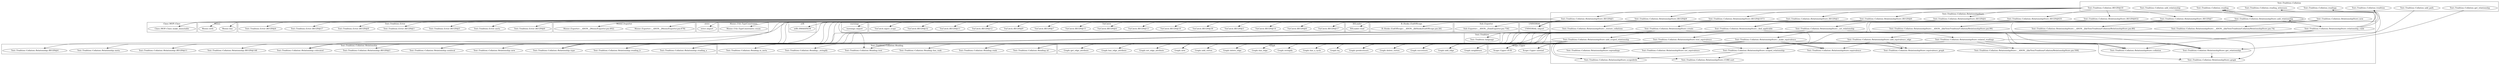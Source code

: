 digraph {
graph [overlap=false]
subgraph cluster_Text_Tradition_Collation {
	label="Text::Tradition::Collation";
	"Text::Tradition::Collation::reading";
	"Text::Tradition::Collation::add_relationship";
	"Text::Tradition::Collation::readings";
	"Text::Tradition::Collation::tradition";
	"Text::Tradition::Collation::reading_witnesses";
	"Text::Tradition::Collation::add_path";
	"Text::Tradition::Collation::get_relationship";
	"Text::Tradition::Collation::BEGIN@10";
}
subgraph cluster_TryCatch {
	label="TryCatch";
	"TryCatch::BEGIN@17";
	"TryCatch::BEGIN@8";
	"TryCatch::BEGIN@14";
	"TryCatch::BEGIN@3";
	"TryCatch::BEGIN@30";
	"TryCatch::BEGIN@10";
	"TryCatch::inject_scope";
	"TryCatch::BEGIN@13";
	"TryCatch::BEGIN@4";
	"TryCatch::BEGIN@15";
	"TryCatch::BEGIN@7";
	"TryCatch::BEGIN@9";
	"TryCatch::BEGIN@12";
	"TryCatch::BEGIN@11";
	"TryCatch::BEGIN@32";
}
subgraph cluster_utf8 {
	label="utf8";
	"utf8::SWASHNEW";
}
subgraph cluster_UNIVERSAL {
	label="UNIVERSAL";
	"UNIVERSAL::import";
}
subgraph cluster_Text_Tradition_Collation_RelationshipStore {
	label="Text::Tradition::Collation::RelationshipStore";
	"Text::Tradition::Collation::RelationshipStore::new";
	"Text::Tradition::Collation::RelationshipStore::scoped_relationship";
	"Text::Tradition::Collation::RelationshipStore::__ANON__[lib/Text/Tradition/Collation/RelationshipStore.pm:99]";
	"Text::Tradition::Collation::RelationshipStore::__ANON__[lib/Text/Tradition/Collation/RelationshipStore.pm:508]";
	"Text::Tradition::Collation::RelationshipStore::add_relationship";
	"Text::Tradition::Collation::RelationshipStore::scopedrels";
	"Text::Tradition::Collation::RelationshipStore::_make_equivalence";
	"Text::Tradition::Collation::RelationshipStore::BEGIN@4";
	"Text::Tradition::Collation::RelationshipStore::__ANON__[lib/Text/Tradition/Collation/RelationshipStore.pm:74]";
	"Text::Tradition::Collation::RelationshipStore::add_scoped_relationship";
	"Text::Tradition::Collation::RelationshipStore::__ANON__[lib/Text/Tradition/Collation/RelationshipStore.pm:80]";
	"Text::Tradition::Collation::RelationshipStore::BEGIN@7";
	"Text::Tradition::Collation::RelationshipStore::_set_relationship";
	"Text::Tradition::Collation::RelationshipStore::eqreadings";
	"Text::Tradition::Collation::RelationshipStore::BEGIN@5";
	"Text::Tradition::Collation::RelationshipStore::_restore_collations";
	"Text::Tradition::Collation::RelationshipStore::BEGIN@1073";
	"Text::Tradition::Collation::RelationshipStore::graph";
	"Text::Tradition::Collation::RelationshipStore::BEGIN@635";
	"Text::Tradition::Collation::RelationshipStore::equivalence_graph";
	"Text::Tradition::Collation::RelationshipStore::add_equivalence_edge";
	"Text::Tradition::Collation::RelationshipStore::equivalence";
	"Text::Tradition::Collation::RelationshipStore::CORE:sort";
	"Text::Tradition::Collation::RelationshipStore::BEGIN@632";
	"Text::Tradition::Collation::RelationshipStore::test_equivalence";
	"Text::Tradition::Collation::RelationshipStore::related_readings";
	"Text::Tradition::Collation::RelationshipStore::relationship_valid";
	"Text::Tradition::Collation::RelationshipStore::_find_applicable";
	"Text::Tradition::Collation::RelationshipStore::collation";
	"Text::Tradition::Collation::RelationshipStore::BEGIN@3";
	"Text::Tradition::Collation::RelationshipStore::set_equivalence";
	"Text::Tradition::Collation::RelationshipStore::BEGIN@6";
	"Text::Tradition::Collation::RelationshipStore::BEGIN@9";
	"Text::Tradition::Collation::RelationshipStore::get_relationship";
	"Text::Tradition::Collation::RelationshipStore::create";
}
subgraph cluster_warnings {
	label="warnings";
	"warnings::import";
}
subgraph cluster_XSLoader {
	label="XSLoader";
	"XSLoader::load";
}
subgraph cluster_Class_MOP_Class {
	label="Class::MOP::Class";
	"Class::MOP::Class::make_immutable";
}
subgraph cluster_Moose {
	label="Moose";
	"Moose::with";
	"Moose::has";
}
subgraph cluster_Text_Tradition {
	label="Text::Tradition";
	"Text::Tradition::language";
}
subgraph cluster_Text_Tradition_Collation_Reading {
	label="Text::Tradition::Collation::Reading";
	"Text::Tradition::Collation::Reading::has_rank";
	"Text::Tradition::Collation::Reading::text";
	"Text::Tradition::Collation::Reading::_stringify";
	"Text::Tradition::Collation::Reading::is_meta";
	"Text::Tradition::Collation::Reading::rank";
	"Text::Tradition::Collation::Reading::id";
}
subgraph cluster_Graph {
	label="Graph";
	"Graph::successors";
	"Graph::get_edge_attribute";
	"Graph::add_vertex";
	"Graph::has_edge_attribute";
	"Graph::delete_vertex";
	"Graph::neighbours";
	"Graph::stringify";
	"Graph::set_edge_attribute";
	"Graph::has_edge";
	"Graph::add_edge";
	"Graph::eq";
	"Graph::predecessors";
	"Graph::delete_edge";
	"Graph::has_a_cycle";
	"Graph::new";
}
subgraph cluster_Text_Tradition_Error {
	label="Text::Tradition::Error";
	"Text::Tradition::Error::BEGIN@6";
	"Text::Tradition::Error::meta";
	"Text::Tradition::Error::BEGIN@5";
	"Text::Tradition::Error::BEGIN@3";
	"Text::Tradition::Error::BEGIN@9";
	"Text::Tradition::Error::BEGIN@17";
	"Text::Tradition::Error::BEGIN@4";
}
subgraph cluster_Moose_Exporter {
	label="Moose::Exporter";
	"Moose::Exporter::__ANON__[Moose/Exporter.pm:492]";
	"Moose::Exporter::__ANON__[Moose/Exporter.pm:678]";
}
subgraph cluster_Moose_Util_TypeConstraints {
	label="Moose::Util::TypeConstraints";
	"Moose::Util::TypeConstraints::enum";
}
subgraph cluster_B_Hooks_EndOfScope {
	label="B::Hooks::EndOfScope";
	"B::Hooks::EndOfScope::__ANON__[B/Hooks/EndOfScope.pm:26]";
}
subgraph cluster_Text_Tradition_Collation_Relationship {
	label="Text::Tradition::Collation::Relationship";
	"Text::Tradition::Collation::Relationship::new";
	"Text::Tradition::Collation::Relationship::nonlocal";
	"Text::Tradition::Collation::Relationship::BEGIN@4";
	"Text::Tradition::Collation::Relationship::type";
	"Text::Tradition::Collation::Relationship::reading_b";
	"Text::Tradition::Collation::Relationship::reading_a";
	"Text::Tradition::Collation::Relationship::meta";
	"Text::Tradition::Collation::Relationship::BEGIN@11";
	"Text::Tradition::Collation::Relationship::BEGIN@148";
	"Text::Tradition::Collation::Relationship::colocated";
	"Text::Tradition::Collation::Relationship::BEGIN@3";
}
subgraph cluster_Scope_Upper {
	label="Scope::Upper";
	"Scope::Upper::unwind";
	"Scope::Upper::SUB";
}
subgraph cluster_Sub_Exporter {
	label="Sub::Exporter";
	"Sub::Exporter::__ANON__[Sub/Exporter.pm:756]";
}
subgraph cluster_strict {
	label="strict";
	"strict::import";
}
"Text::Tradition::Collation::BEGIN@10" -> "Text::Tradition::Collation::RelationshipStore::BEGIN@5";
"Text::Tradition::Collation::RelationshipStore::test_equivalence" -> "Graph::delete_vertex";
"Text::Tradition::Collation::RelationshipStore::_make_equivalence" -> "Graph::delete_vertex";
"Text::Tradition::Collation::RelationshipStore::test_equivalence" -> "Text::Tradition::Collation::RelationshipStore::equivalence";
"Text::Tradition::Collation::RelationshipStore::_make_equivalence" -> "Text::Tradition::Collation::RelationshipStore::equivalence";
"Text::Tradition::Collation::RelationshipStore::add_equivalence_edge" -> "Text::Tradition::Collation::RelationshipStore::equivalence";
"Text::Tradition::Collation::RelationshipStore::relationship_valid" -> "Text::Tradition::Collation::RelationshipStore::test_equivalence";
"Text::Tradition::Collation::RelationshipStore::_find_applicable" -> "Text::Tradition::Collation::Reading::text";
"Text::Tradition::Collation::RelationshipStore::add_relationship" -> "Text::Tradition::Collation::Reading::text";
"Text::Tradition::Collation::RelationshipStore::BEGIN@7" -> "TryCatch::BEGIN@9";
"Text::Tradition::Collation::RelationshipStore::new" -> "Text::Tradition::Collation::RelationshipStore::__ANON__[lib/Text/Tradition/Collation/RelationshipStore.pm:80]";
"Text::Tradition::Collation::RelationshipStore::BEGIN@7" -> "TryCatch::BEGIN@30";
"Text::Tradition::Collation::RelationshipStore::create" -> "Text::Tradition::Collation::RelationshipStore::scoped_relationship";
"Text::Tradition::Collation::RelationshipStore::add_relationship" -> "Text::Tradition::Collation::RelationshipStore::scoped_relationship";
"Text::Tradition::Collation::RelationshipStore::add_scoped_relationship" -> "Text::Tradition::Collation::RelationshipStore::scoped_relationship";
"Text::Tradition::Collation::RelationshipStore::BEGIN@7" -> "TryCatch::BEGIN@7";
"Text::Tradition::Collation::RelationshipStore::_find_applicable" -> "Text::Tradition::Collation::RelationshipStore::related_readings";
"Text::Tradition::Collation::RelationshipStore::BEGIN@5" -> "UNIVERSAL::import";
"Text::Tradition::Collation::RelationshipStore::BEGIN@6" -> "UNIVERSAL::import";
"Text::Tradition::Collation::RelationshipStore::get_relationship" -> "Graph::has_edge_attribute";
"Text::Tradition::Collation::RelationshipStore::test_equivalence" -> "Text::Tradition::Collation::RelationshipStore::equivalence_graph";
"Text::Tradition::Collation::RelationshipStore::_make_equivalence" -> "Text::Tradition::Collation::RelationshipStore::equivalence_graph";
"Text::Tradition::Collation::RelationshipStore::add_equivalence_edge" -> "Text::Tradition::Collation::RelationshipStore::equivalence_graph";
"Text::Tradition::Collation::RelationshipStore::BEGIN@5" -> "Text::Tradition::Error::BEGIN@5";
"Text::Tradition::Collation::RelationshipStore::BEGIN@6" -> "Moose::has";
"Text::Tradition::Collation::RelationshipStore::BEGIN@7" -> "TryCatch::BEGIN@12";
"Text::Tradition::Collation::RelationshipStore::BEGIN@6" -> "Text::Tradition::Collation::Relationship::meta";
"Text::Tradition::Collation::BEGIN@10" -> "Text::Tradition::Collation::RelationshipStore::BEGIN@7";
"Text::Tradition::Collation::RelationshipStore::_find_applicable" -> "Text::Tradition::Collation::tradition";
"Text::Tradition::Collation::RelationshipStore::_find_applicable" -> "Text::Tradition::Collation::readings";
"Text::Tradition::Collation::RelationshipStore::_make_equivalence" -> "Text::Tradition::Collation::RelationshipStore::eqreadings";
"Text::Tradition::Collation::RelationshipStore::_find_applicable" -> "Text::Tradition::Collation::Relationship::type";
"Text::Tradition::Collation::RelationshipStore::__ANON__[lib/Text/Tradition/Collation/RelationshipStore.pm:508]" -> "Text::Tradition::Collation::Relationship::type";
"Text::Tradition::Collation::RelationshipStore::add_scoped_relationship" -> "Text::Tradition::Collation::Relationship::type";
"Text::Tradition::Collation::RelationshipStore::create" -> "Text::Tradition::Collation::Relationship::new";
"Text::Tradition::Collation::RelationshipStore::test_equivalence" -> "Scope::Upper::SUB";
"Text::Tradition::Collation::RelationshipStore::related_readings" -> "Scope::Upper::SUB";
"Text::Tradition::Collation::RelationshipStore::_make_equivalence" -> "Scope::Upper::SUB";
"Text::Tradition::Collation::RelationshipStore::_find_applicable" -> "Text::Tradition::Collation::Relationship::reading_a";
"Text::Tradition::Collation::RelationshipStore::add_scoped_relationship" -> "Text::Tradition::Collation::Relationship::reading_a";
"Text::Tradition::Collation::RelationshipStore::BEGIN@7" -> "Sub::Exporter::__ANON__[Sub/Exporter.pm:756]";
"Text::Tradition::Collation::RelationshipStore::BEGIN@7" -> "TryCatch::BEGIN@11";
"Text::Tradition::Collation::RelationshipStore::BEGIN@6" -> "Text::Tradition::Collation::Relationship::BEGIN@11";
"Text::Tradition::Collation::RelationshipStore::BEGIN@3" -> "strict::import";
"Text::Tradition::Collation::RelationshipStore::BEGIN@5" -> "Text::Tradition::Error::meta";
"Text::Tradition::Collation::RelationshipStore::_set_relationship" -> "Graph::set_edge_attribute";
"Text::Tradition::Collation::RelationshipStore::BEGIN@6" -> "Text::Tradition::Collation::Relationship::BEGIN@148";
"Text::Tradition::Collation::RelationshipStore::_make_equivalence" -> "Text::Tradition::Collation::RelationshipStore::set_equivalence";
"Text::Tradition::Collation::RelationshipStore::BEGIN@5" -> "Text::Tradition::Error::BEGIN@4";
"Text::Tradition::Collation::RelationshipStore::relationship_valid" -> "Text::Tradition::Collation::Reading::has_rank";
"Text::Tradition::Collation::RelationshipStore::BEGIN@7" -> "B::Hooks::EndOfScope::__ANON__[B/Hooks/EndOfScope.pm:26]";
"Text::Tradition::Collation::RelationshipStore::BEGIN@7" -> "XSLoader::load";
"Text::Tradition::Collation::RelationshipStore::BEGIN@5" -> "Moose::with";
"Text::Tradition::Collation::RelationshipStore::BEGIN@1073" -> "Moose::Exporter::__ANON__[Moose/Exporter.pm:678]";
"Text::Tradition::Collation::RelationshipStore::new" -> "Text::Tradition::Collation::RelationshipStore::__ANON__[lib/Text/Tradition/Collation/RelationshipStore.pm:99]";
"Text::Tradition::Collation::RelationshipStore::BEGIN@9" -> "Moose::Exporter::__ANON__[Moose/Exporter.pm:492]";
"Text::Tradition::Collation::RelationshipStore::BEGIN@6" -> "Text::Tradition::Collation::Relationship::BEGIN@4";
"Text::Tradition::Collation::BEGIN@10" -> "Text::Tradition::Collation::RelationshipStore::BEGIN@635";
"Text::Tradition::Collation::RelationshipStore::related_readings" -> "Text::Tradition::Collation::reading";
"Text::Tradition::Collation::RelationshipStore::relationship_valid" -> "Text::Tradition::Collation::reading";
"Text::Tradition::Collation::RelationshipStore::add_relationship" -> "Text::Tradition::Collation::reading";
"Text::Tradition::Collation::RelationshipStore::add_relationship" -> "utf8::SWASHNEW";
"Text::Tradition::Collation::RelationshipStore::BEGIN@7" -> "TryCatch::BEGIN@13";
"Text::Tradition::Collation::RelationshipStore::related_readings" -> "Text::Tradition::Collation::RelationshipStore::graph";
"Text::Tradition::Collation::RelationshipStore::get_relationship" -> "Text::Tradition::Collation::RelationshipStore::graph";
"Text::Tradition::Collation::RelationshipStore::_set_relationship" -> "Text::Tradition::Collation::RelationshipStore::graph";
"Text::Tradition::Collation::RelationshipStore::BEGIN@635" -> "TryCatch::inject_scope";
"Text::Tradition::Collation::RelationshipStore::BEGIN@632" -> "TryCatch::inject_scope";
"Text::Tradition::Collation::RelationshipStore::test_equivalence" -> "Graph::stringify";
"Text::Tradition::Collation::RelationshipStore::relationship_valid" -> "Text::Tradition::Collation::reading_witnesses";
"Text::Tradition::Collation::BEGIN@10" -> "Text::Tradition::Collation::RelationshipStore::BEGIN@3";
"Text::Tradition::Collation::RelationshipStore::related_readings" -> "Text::Tradition::Collation::RelationshipStore::get_relationship";
"Text::Tradition::Collation::RelationshipStore::create" -> "Text::Tradition::Collation::RelationshipStore::get_relationship";
"Text::Tradition::Collation::get_relationship" -> "Text::Tradition::Collation::RelationshipStore::get_relationship";
"Text::Tradition::Collation::RelationshipStore::add_relationship" -> "Text::Tradition::Collation::RelationshipStore::get_relationship";
"Text::Tradition::Collation::RelationshipStore::BEGIN@7" -> "TryCatch::BEGIN@10";
"Text::Tradition::Collation::RelationshipStore::BEGIN@5" -> "Text::Tradition::Error::BEGIN@17";
"Text::Tradition::Collation::RelationshipStore::BEGIN@5" -> "Text::Tradition::Error::BEGIN@9";
"Text::Tradition::Collation::RelationshipStore::_find_applicable" -> "Text::Tradition::Collation::Reading::id";
"Text::Tradition::Collation::RelationshipStore::related_readings" -> "Text::Tradition::Collation::Reading::id";
"Text::Tradition::Collation::BEGIN@10" -> "Text::Tradition::Collation::RelationshipStore::BEGIN@632";
"Text::Tradition::Collation::RelationshipStore::BEGIN@4" -> "warnings::import";
"Text::Tradition::Collation::RelationshipStore::add_relationship" -> "Text::Tradition::Collation::Reading::is_meta";
"Text::Tradition::Collation::RelationshipStore::_find_applicable" -> "Text::Tradition::language";
"Text::Tradition::Collation::RelationshipStore::_find_applicable" -> "Text::Tradition::Collation::Reading::_stringify";
"Text::Tradition::Collation::RelationshipStore::related_readings" -> "Text::Tradition::Collation::RelationshipStore::collation";
"Text::Tradition::Collation::RelationshipStore::relationship_valid" -> "Text::Tradition::Collation::RelationshipStore::collation";
"Text::Tradition::Collation::RelationshipStore::_find_applicable" -> "Text::Tradition::Collation::RelationshipStore::collation";
"Text::Tradition::Collation::RelationshipStore::add_relationship" -> "Text::Tradition::Collation::RelationshipStore::collation";
"Text::Tradition::Collation::RelationshipStore::get_relationship" -> "Graph::get_edge_attribute";
"Text::Tradition::Collation::RelationshipStore::create" -> "Text::Tradition::Collation::Relationship::nonlocal";
"Text::Tradition::Collation::RelationshipStore::add_relationship" -> "Text::Tradition::Collation::Relationship::nonlocal";
"Text::Tradition::Collation::RelationshipStore::test_equivalence" -> "Graph::has_a_cycle";
"Text::Tradition::Collation::RelationshipStore::BEGIN@7" -> "TryCatch::BEGIN@3";
"Text::Tradition::Collation::RelationshipStore::test_equivalence" -> "Graph::add_edge";
"Text::Tradition::Collation::RelationshipStore::_make_equivalence" -> "Graph::add_edge";
"Text::Tradition::Collation::RelationshipStore::add_equivalence_edge" -> "Graph::add_edge";
"Text::Tradition::Collation::RelationshipStore::_set_relationship" -> "Graph::add_edge";
"Text::Tradition::Collation::BEGIN@10" -> "Text::Tradition::Collation::RelationshipStore::BEGIN@4";
"Text::Tradition::Collation::RelationshipStore::new" -> "Text::Tradition::Collation::RelationshipStore::__ANON__[lib/Text/Tradition/Collation/RelationshipStore.pm:74]";
"Text::Tradition::Collation::RelationshipStore::test_equivalence" -> "Scope::Upper::unwind";
"Text::Tradition::Collation::RelationshipStore::related_readings" -> "Scope::Upper::unwind";
"Text::Tradition::Collation::RelationshipStore::_make_equivalence" -> "Scope::Upper::unwind";
"Text::Tradition::Collation::RelationshipStore::BEGIN@5" -> "Class::MOP::Class::make_immutable";
"Text::Tradition::Collation::RelationshipStore::BEGIN@6" -> "Class::MOP::Class::make_immutable";
"Text::Tradition::Collation::RelationshipStore::_set_relationship" -> "Text::Tradition::Collation::Relationship::colocated";
"Text::Tradition::Collation::RelationshipStore::add_relationship" -> "Text::Tradition::Collation::Relationship::colocated";
"Text::Tradition::Collation::RelationshipStore::BEGIN@6" -> "Moose::Util::TypeConstraints::enum";
"Text::Tradition::Collation::RelationshipStore::BEGIN@7" -> "TryCatch::BEGIN@17";
"Text::Tradition::Collation::RelationshipStore::related_readings" -> "Text::Tradition::Collation::RelationshipStore::__ANON__[lib/Text/Tradition/Collation/RelationshipStore.pm:508]";
"Text::Tradition::Collation::RelationshipStore::__ANON__[lib/Text/Tradition/Collation/RelationshipStore.pm:99]" -> "Graph::new";
"Text::Tradition::Collation::RelationshipStore::__ANON__[lib/Text/Tradition/Collation/RelationshipStore.pm:80]" -> "Graph::new";
"Text::Tradition::Collation::RelationshipStore::_set_relationship" -> "Text::Tradition::Collation::RelationshipStore::_make_equivalence";
"Text::Tradition::Collation::RelationshipStore::test_equivalence" -> "Graph::eq";
"Text::Tradition::Collation::RelationshipStore::scoped_relationship" -> "Text::Tradition::Collation::RelationshipStore::CORE:sort";
"Text::Tradition::Collation::RelationshipStore::add_scoped_relationship" -> "Text::Tradition::Collation::RelationshipStore::CORE:sort";
"Text::Tradition::Collation::RelationshipStore::add_relationship" -> "Text::Tradition::Collation::RelationshipStore::relationship_valid";
"Text::Tradition::Collation::RelationshipStore::test_equivalence" -> "Graph::add_vertex";
"Text::Tradition::Collation::RelationshipStore::BEGIN@5" -> "Text::Tradition::Error::BEGIN@6";
"Text::Tradition::Collation::RelationshipStore::add_relationship" -> "Text::Tradition::Collation::RelationshipStore::_find_applicable";
"Text::Tradition::Collation::RelationshipStore::related_readings" -> "Graph::neighbours";
"Text::Tradition::Collation::RelationshipStore::_find_applicable" -> "Text::Tradition::Collation::Relationship::reading_b";
"Text::Tradition::Collation::RelationshipStore::add_scoped_relationship" -> "Text::Tradition::Collation::Relationship::reading_b";
"Text::Tradition::Collation::RelationshipStore::BEGIN@7" -> "TryCatch::BEGIN@8";
"Text::Tradition::Collation::BEGIN@10" -> "Text::Tradition::Collation::RelationshipStore::BEGIN@6";
"Text::Tradition::Collation::BEGIN@10" -> "Text::Tradition::Collation::RelationshipStore::BEGIN@9";
"Text::Tradition::Collation::RelationshipStore::test_equivalence" -> "Graph::delete_edge";
"Text::Tradition::Collation::RelationshipStore::BEGIN@7" -> "TryCatch::BEGIN@15";
"Text::Tradition::Collation::RelationshipStore::test_equivalence" -> "Graph::has_edge";
"Text::Tradition::Collation::RelationshipStore::BEGIN@5" -> "Text::Tradition::Error::BEGIN@3";
"Text::Tradition::Collation::RelationshipStore::BEGIN@7" -> "TryCatch::BEGIN@14";
"Text::Tradition::Collation::RelationshipStore::relationship_valid" -> "Text::Tradition::Collation::Reading::rank";
"Text::Tradition::Collation::RelationshipStore::_find_applicable" -> "Text::Tradition::Collation::Reading::rank";
"Text::Tradition::Collation::RelationshipStore::BEGIN@7" -> "TryCatch::BEGIN@32";
"Text::Tradition::Collation::RelationshipStore::BEGIN@7" -> "TryCatch::BEGIN@4";
"Text::Tradition::Collation::RelationshipStore::BEGIN@6" -> "Text::Tradition::Collation::Relationship::BEGIN@3";
"Text::Tradition::Collation::RelationshipStore::scoped_relationship" -> "Text::Tradition::Collation::RelationshipStore::scopedrels";
"Text::Tradition::Collation::RelationshipStore::add_scoped_relationship" -> "Text::Tradition::Collation::RelationshipStore::scopedrels";
"Text::Tradition::Collation::RelationshipStore::test_equivalence" -> "Graph::successors";
"Text::Tradition::Collation::RelationshipStore::_make_equivalence" -> "Graph::successors";
"Text::Tradition::Collation::RelationshipStore::add_relationship" -> "Text::Tradition::Collation::RelationshipStore::_restore_collations";
"Text::Tradition::Collation::add_relationship" -> "Text::Tradition::Collation::RelationshipStore::add_relationship";
"Text::Tradition::Collation::RelationshipStore::add_relationship" -> "Text::Tradition::Collation::RelationshipStore::add_relationship";
"Text::Tradition::Collation::RelationshipStore::create" -> "Text::Tradition::Collation::RelationshipStore::add_scoped_relationship";
"Text::Tradition::Collation::RelationshipStore::add_relationship" -> "Text::Tradition::Collation::RelationshipStore::_set_relationship";
"Text::Tradition::Collation::RelationshipStore::test_equivalence" -> "Graph::predecessors";
"Text::Tradition::Collation::RelationshipStore::_make_equivalence" -> "Graph::predecessors";
"Text::Tradition::Collation::BEGIN@10" -> "Text::Tradition::Collation::RelationshipStore::BEGIN@1073";
"Text::Tradition::Collation::add_path" -> "Text::Tradition::Collation::RelationshipStore::add_equivalence_edge";
"Text::Tradition::Collation::RelationshipStore::add_relationship" -> "Text::Tradition::Collation::RelationshipStore::create";
}
